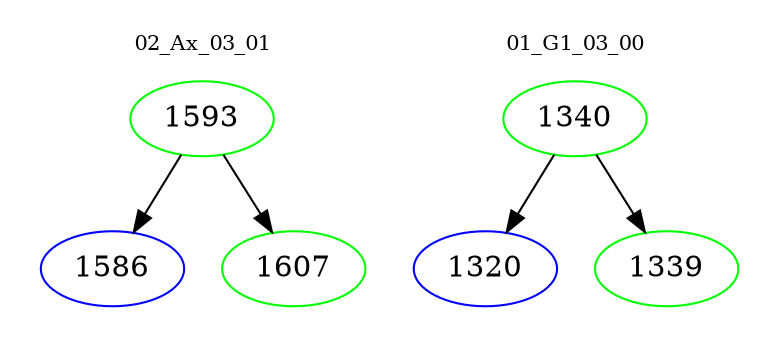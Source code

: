 digraph{
subgraph cluster_0 {
color = white
label = "02_Ax_03_01";
fontsize=10;
T0_1593 [label="1593", color="green"]
T0_1593 -> T0_1586 [color="black"]
T0_1586 [label="1586", color="blue"]
T0_1593 -> T0_1607 [color="black"]
T0_1607 [label="1607", color="green"]
}
subgraph cluster_1 {
color = white
label = "01_G1_03_00";
fontsize=10;
T1_1340 [label="1340", color="green"]
T1_1340 -> T1_1320 [color="black"]
T1_1320 [label="1320", color="blue"]
T1_1340 -> T1_1339 [color="black"]
T1_1339 [label="1339", color="green"]
}
}
